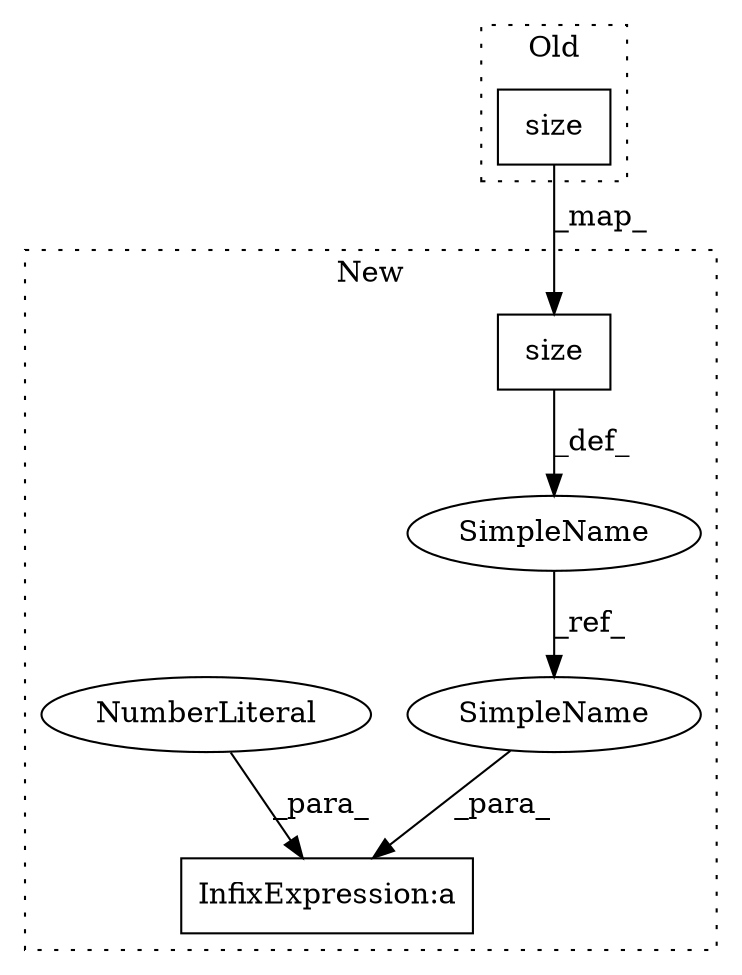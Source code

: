 digraph G {
subgraph cluster0 {
1 [label="size" a="32" s="18824,18830" l="5,1" shape="box"];
label = "Old";
style="dotted";
}
subgraph cluster1 {
2 [label="size" a="32" s="18710,18716" l="5,1" shape="box"];
3 [label="SimpleName" a="42" s="18689" l="3" shape="ellipse"];
4 [label="InfixExpression:a" a="27" s="18742" l="3" shape="box"];
5 [label="NumberLiteral" a="34" s="18739" l="3" shape="ellipse"];
6 [label="SimpleName" a="42" s="18745" l="3" shape="ellipse"];
label = "New";
style="dotted";
}
1 -> 2 [label="_map_"];
2 -> 3 [label="_def_"];
3 -> 6 [label="_ref_"];
5 -> 4 [label="_para_"];
6 -> 4 [label="_para_"];
}